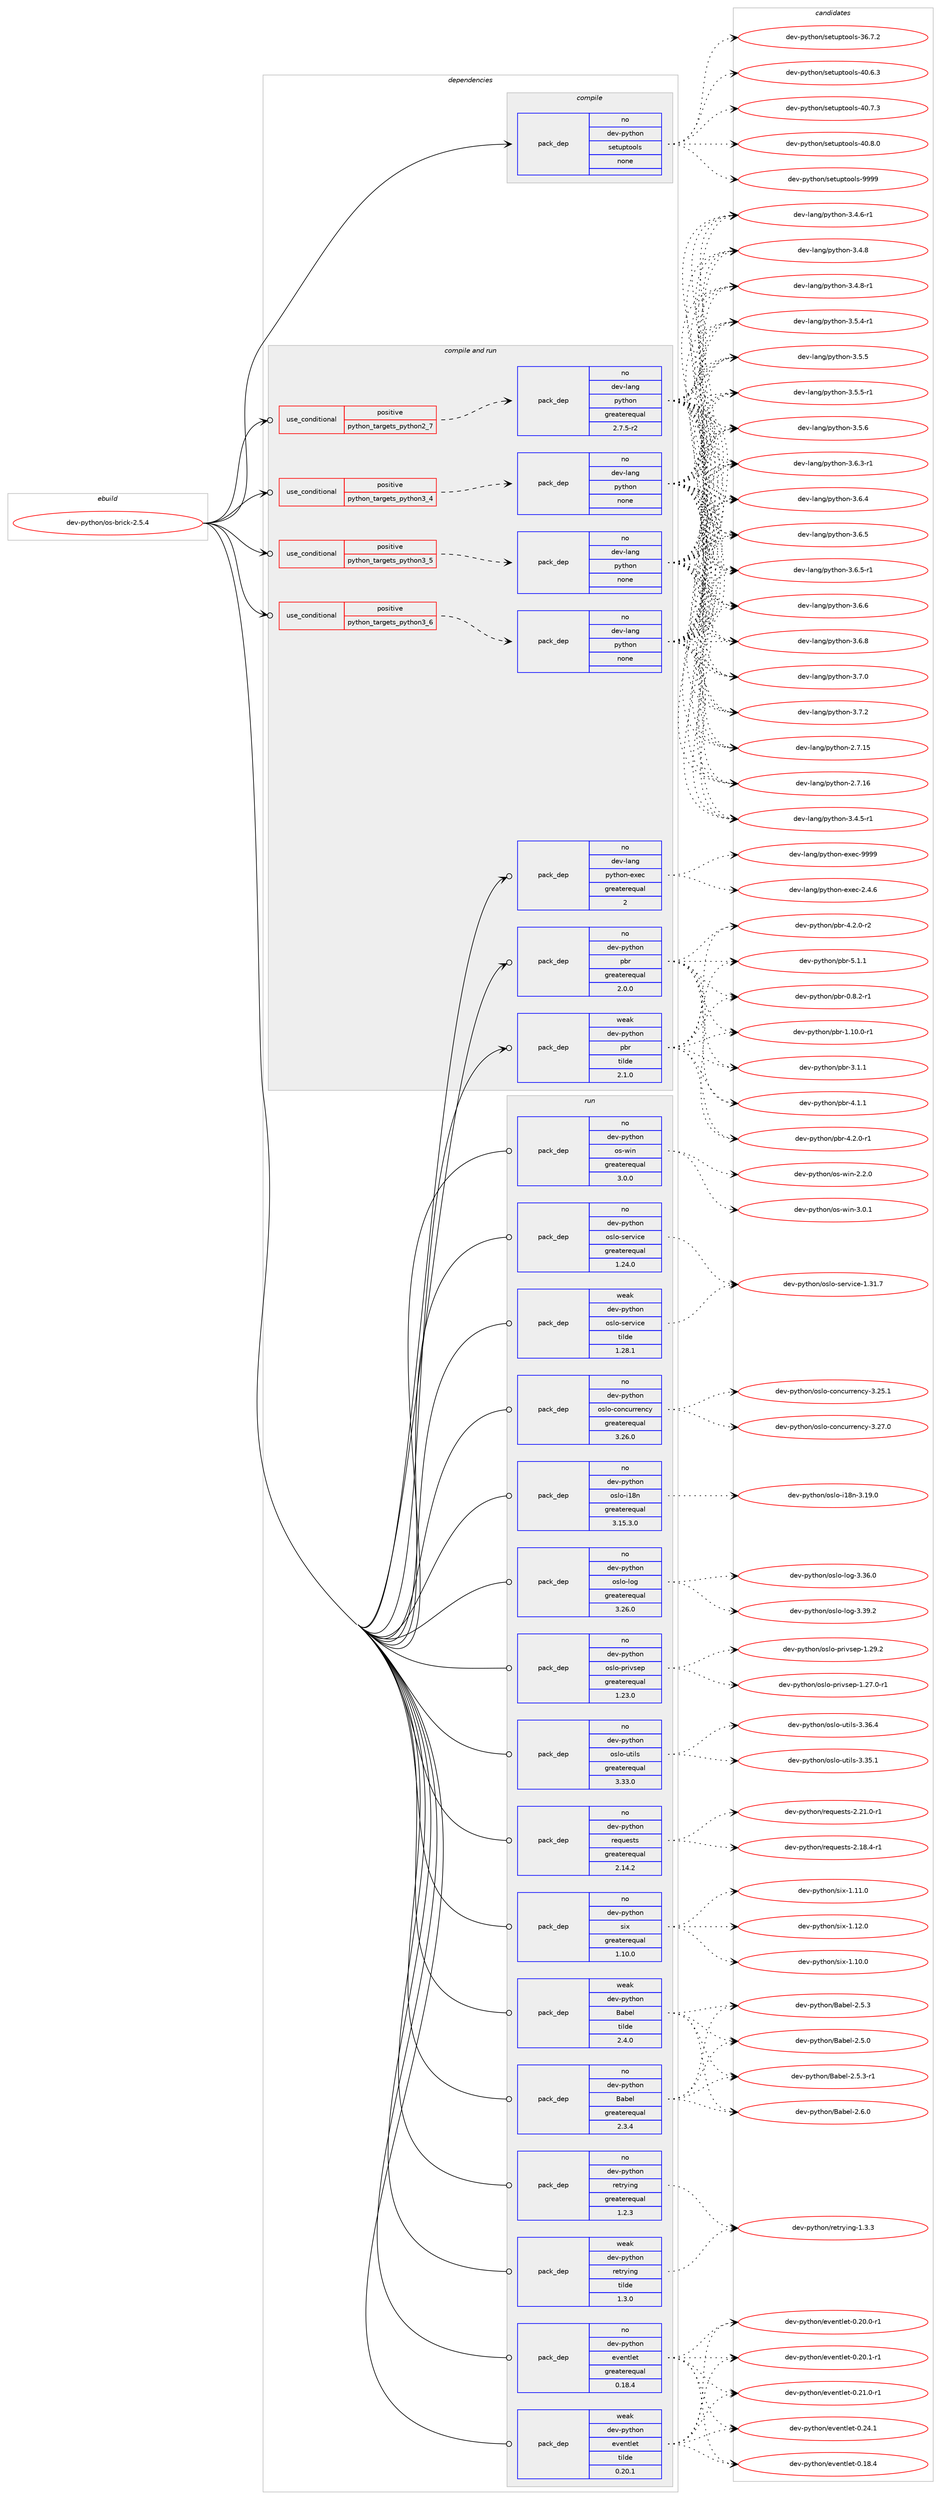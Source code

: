 digraph prolog {

# *************
# Graph options
# *************

newrank=true;
concentrate=true;
compound=true;
graph [rankdir=LR,fontname=Helvetica,fontsize=10,ranksep=1.5];#, ranksep=2.5, nodesep=0.2];
edge  [arrowhead=vee];
node  [fontname=Helvetica,fontsize=10];

# **********
# The ebuild
# **********

subgraph cluster_leftcol {
color=gray;
rank=same;
label=<<i>ebuild</i>>;
id [label="dev-python/os-brick-2.5.4", color=red, width=4, href="../dev-python/os-brick-2.5.4.svg"];
}

# ****************
# The dependencies
# ****************

subgraph cluster_midcol {
color=gray;
label=<<i>dependencies</i>>;
subgraph cluster_compile {
fillcolor="#eeeeee";
style=filled;
label=<<i>compile</i>>;
subgraph pack1020262 {
dependency1422118 [label=<<TABLE BORDER="0" CELLBORDER="1" CELLSPACING="0" CELLPADDING="4" WIDTH="220"><TR><TD ROWSPAN="6" CELLPADDING="30">pack_dep</TD></TR><TR><TD WIDTH="110">no</TD></TR><TR><TD>dev-python</TD></TR><TR><TD>setuptools</TD></TR><TR><TD>none</TD></TR><TR><TD></TD></TR></TABLE>>, shape=none, color=blue];
}
id:e -> dependency1422118:w [weight=20,style="solid",arrowhead="vee"];
}
subgraph cluster_compileandrun {
fillcolor="#eeeeee";
style=filled;
label=<<i>compile and run</i>>;
subgraph cond378579 {
dependency1422119 [label=<<TABLE BORDER="0" CELLBORDER="1" CELLSPACING="0" CELLPADDING="4"><TR><TD ROWSPAN="3" CELLPADDING="10">use_conditional</TD></TR><TR><TD>positive</TD></TR><TR><TD>python_targets_python2_7</TD></TR></TABLE>>, shape=none, color=red];
subgraph pack1020263 {
dependency1422120 [label=<<TABLE BORDER="0" CELLBORDER="1" CELLSPACING="0" CELLPADDING="4" WIDTH="220"><TR><TD ROWSPAN="6" CELLPADDING="30">pack_dep</TD></TR><TR><TD WIDTH="110">no</TD></TR><TR><TD>dev-lang</TD></TR><TR><TD>python</TD></TR><TR><TD>greaterequal</TD></TR><TR><TD>2.7.5-r2</TD></TR></TABLE>>, shape=none, color=blue];
}
dependency1422119:e -> dependency1422120:w [weight=20,style="dashed",arrowhead="vee"];
}
id:e -> dependency1422119:w [weight=20,style="solid",arrowhead="odotvee"];
subgraph cond378580 {
dependency1422121 [label=<<TABLE BORDER="0" CELLBORDER="1" CELLSPACING="0" CELLPADDING="4"><TR><TD ROWSPAN="3" CELLPADDING="10">use_conditional</TD></TR><TR><TD>positive</TD></TR><TR><TD>python_targets_python3_4</TD></TR></TABLE>>, shape=none, color=red];
subgraph pack1020264 {
dependency1422122 [label=<<TABLE BORDER="0" CELLBORDER="1" CELLSPACING="0" CELLPADDING="4" WIDTH="220"><TR><TD ROWSPAN="6" CELLPADDING="30">pack_dep</TD></TR><TR><TD WIDTH="110">no</TD></TR><TR><TD>dev-lang</TD></TR><TR><TD>python</TD></TR><TR><TD>none</TD></TR><TR><TD></TD></TR></TABLE>>, shape=none, color=blue];
}
dependency1422121:e -> dependency1422122:w [weight=20,style="dashed",arrowhead="vee"];
}
id:e -> dependency1422121:w [weight=20,style="solid",arrowhead="odotvee"];
subgraph cond378581 {
dependency1422123 [label=<<TABLE BORDER="0" CELLBORDER="1" CELLSPACING="0" CELLPADDING="4"><TR><TD ROWSPAN="3" CELLPADDING="10">use_conditional</TD></TR><TR><TD>positive</TD></TR><TR><TD>python_targets_python3_5</TD></TR></TABLE>>, shape=none, color=red];
subgraph pack1020265 {
dependency1422124 [label=<<TABLE BORDER="0" CELLBORDER="1" CELLSPACING="0" CELLPADDING="4" WIDTH="220"><TR><TD ROWSPAN="6" CELLPADDING="30">pack_dep</TD></TR><TR><TD WIDTH="110">no</TD></TR><TR><TD>dev-lang</TD></TR><TR><TD>python</TD></TR><TR><TD>none</TD></TR><TR><TD></TD></TR></TABLE>>, shape=none, color=blue];
}
dependency1422123:e -> dependency1422124:w [weight=20,style="dashed",arrowhead="vee"];
}
id:e -> dependency1422123:w [weight=20,style="solid",arrowhead="odotvee"];
subgraph cond378582 {
dependency1422125 [label=<<TABLE BORDER="0" CELLBORDER="1" CELLSPACING="0" CELLPADDING="4"><TR><TD ROWSPAN="3" CELLPADDING="10">use_conditional</TD></TR><TR><TD>positive</TD></TR><TR><TD>python_targets_python3_6</TD></TR></TABLE>>, shape=none, color=red];
subgraph pack1020266 {
dependency1422126 [label=<<TABLE BORDER="0" CELLBORDER="1" CELLSPACING="0" CELLPADDING="4" WIDTH="220"><TR><TD ROWSPAN="6" CELLPADDING="30">pack_dep</TD></TR><TR><TD WIDTH="110">no</TD></TR><TR><TD>dev-lang</TD></TR><TR><TD>python</TD></TR><TR><TD>none</TD></TR><TR><TD></TD></TR></TABLE>>, shape=none, color=blue];
}
dependency1422125:e -> dependency1422126:w [weight=20,style="dashed",arrowhead="vee"];
}
id:e -> dependency1422125:w [weight=20,style="solid",arrowhead="odotvee"];
subgraph pack1020267 {
dependency1422127 [label=<<TABLE BORDER="0" CELLBORDER="1" CELLSPACING="0" CELLPADDING="4" WIDTH="220"><TR><TD ROWSPAN="6" CELLPADDING="30">pack_dep</TD></TR><TR><TD WIDTH="110">no</TD></TR><TR><TD>dev-lang</TD></TR><TR><TD>python-exec</TD></TR><TR><TD>greaterequal</TD></TR><TR><TD>2</TD></TR></TABLE>>, shape=none, color=blue];
}
id:e -> dependency1422127:w [weight=20,style="solid",arrowhead="odotvee"];
subgraph pack1020268 {
dependency1422128 [label=<<TABLE BORDER="0" CELLBORDER="1" CELLSPACING="0" CELLPADDING="4" WIDTH="220"><TR><TD ROWSPAN="6" CELLPADDING="30">pack_dep</TD></TR><TR><TD WIDTH="110">no</TD></TR><TR><TD>dev-python</TD></TR><TR><TD>pbr</TD></TR><TR><TD>greaterequal</TD></TR><TR><TD>2.0.0</TD></TR></TABLE>>, shape=none, color=blue];
}
id:e -> dependency1422128:w [weight=20,style="solid",arrowhead="odotvee"];
subgraph pack1020269 {
dependency1422129 [label=<<TABLE BORDER="0" CELLBORDER="1" CELLSPACING="0" CELLPADDING="4" WIDTH="220"><TR><TD ROWSPAN="6" CELLPADDING="30">pack_dep</TD></TR><TR><TD WIDTH="110">weak</TD></TR><TR><TD>dev-python</TD></TR><TR><TD>pbr</TD></TR><TR><TD>tilde</TD></TR><TR><TD>2.1.0</TD></TR></TABLE>>, shape=none, color=blue];
}
id:e -> dependency1422129:w [weight=20,style="solid",arrowhead="odotvee"];
}
subgraph cluster_run {
fillcolor="#eeeeee";
style=filled;
label=<<i>run</i>>;
subgraph pack1020270 {
dependency1422130 [label=<<TABLE BORDER="0" CELLBORDER="1" CELLSPACING="0" CELLPADDING="4" WIDTH="220"><TR><TD ROWSPAN="6" CELLPADDING="30">pack_dep</TD></TR><TR><TD WIDTH="110">no</TD></TR><TR><TD>dev-python</TD></TR><TR><TD>Babel</TD></TR><TR><TD>greaterequal</TD></TR><TR><TD>2.3.4</TD></TR></TABLE>>, shape=none, color=blue];
}
id:e -> dependency1422130:w [weight=20,style="solid",arrowhead="odot"];
subgraph pack1020271 {
dependency1422131 [label=<<TABLE BORDER="0" CELLBORDER="1" CELLSPACING="0" CELLPADDING="4" WIDTH="220"><TR><TD ROWSPAN="6" CELLPADDING="30">pack_dep</TD></TR><TR><TD WIDTH="110">no</TD></TR><TR><TD>dev-python</TD></TR><TR><TD>eventlet</TD></TR><TR><TD>greaterequal</TD></TR><TR><TD>0.18.4</TD></TR></TABLE>>, shape=none, color=blue];
}
id:e -> dependency1422131:w [weight=20,style="solid",arrowhead="odot"];
subgraph pack1020272 {
dependency1422132 [label=<<TABLE BORDER="0" CELLBORDER="1" CELLSPACING="0" CELLPADDING="4" WIDTH="220"><TR><TD ROWSPAN="6" CELLPADDING="30">pack_dep</TD></TR><TR><TD WIDTH="110">no</TD></TR><TR><TD>dev-python</TD></TR><TR><TD>os-win</TD></TR><TR><TD>greaterequal</TD></TR><TR><TD>3.0.0</TD></TR></TABLE>>, shape=none, color=blue];
}
id:e -> dependency1422132:w [weight=20,style="solid",arrowhead="odot"];
subgraph pack1020273 {
dependency1422133 [label=<<TABLE BORDER="0" CELLBORDER="1" CELLSPACING="0" CELLPADDING="4" WIDTH="220"><TR><TD ROWSPAN="6" CELLPADDING="30">pack_dep</TD></TR><TR><TD WIDTH="110">no</TD></TR><TR><TD>dev-python</TD></TR><TR><TD>oslo-concurrency</TD></TR><TR><TD>greaterequal</TD></TR><TR><TD>3.26.0</TD></TR></TABLE>>, shape=none, color=blue];
}
id:e -> dependency1422133:w [weight=20,style="solid",arrowhead="odot"];
subgraph pack1020274 {
dependency1422134 [label=<<TABLE BORDER="0" CELLBORDER="1" CELLSPACING="0" CELLPADDING="4" WIDTH="220"><TR><TD ROWSPAN="6" CELLPADDING="30">pack_dep</TD></TR><TR><TD WIDTH="110">no</TD></TR><TR><TD>dev-python</TD></TR><TR><TD>oslo-i18n</TD></TR><TR><TD>greaterequal</TD></TR><TR><TD>3.15.3.0</TD></TR></TABLE>>, shape=none, color=blue];
}
id:e -> dependency1422134:w [weight=20,style="solid",arrowhead="odot"];
subgraph pack1020275 {
dependency1422135 [label=<<TABLE BORDER="0" CELLBORDER="1" CELLSPACING="0" CELLPADDING="4" WIDTH="220"><TR><TD ROWSPAN="6" CELLPADDING="30">pack_dep</TD></TR><TR><TD WIDTH="110">no</TD></TR><TR><TD>dev-python</TD></TR><TR><TD>oslo-log</TD></TR><TR><TD>greaterequal</TD></TR><TR><TD>3.26.0</TD></TR></TABLE>>, shape=none, color=blue];
}
id:e -> dependency1422135:w [weight=20,style="solid",arrowhead="odot"];
subgraph pack1020276 {
dependency1422136 [label=<<TABLE BORDER="0" CELLBORDER="1" CELLSPACING="0" CELLPADDING="4" WIDTH="220"><TR><TD ROWSPAN="6" CELLPADDING="30">pack_dep</TD></TR><TR><TD WIDTH="110">no</TD></TR><TR><TD>dev-python</TD></TR><TR><TD>oslo-privsep</TD></TR><TR><TD>greaterequal</TD></TR><TR><TD>1.23.0</TD></TR></TABLE>>, shape=none, color=blue];
}
id:e -> dependency1422136:w [weight=20,style="solid",arrowhead="odot"];
subgraph pack1020277 {
dependency1422137 [label=<<TABLE BORDER="0" CELLBORDER="1" CELLSPACING="0" CELLPADDING="4" WIDTH="220"><TR><TD ROWSPAN="6" CELLPADDING="30">pack_dep</TD></TR><TR><TD WIDTH="110">no</TD></TR><TR><TD>dev-python</TD></TR><TR><TD>oslo-service</TD></TR><TR><TD>greaterequal</TD></TR><TR><TD>1.24.0</TD></TR></TABLE>>, shape=none, color=blue];
}
id:e -> dependency1422137:w [weight=20,style="solid",arrowhead="odot"];
subgraph pack1020278 {
dependency1422138 [label=<<TABLE BORDER="0" CELLBORDER="1" CELLSPACING="0" CELLPADDING="4" WIDTH="220"><TR><TD ROWSPAN="6" CELLPADDING="30">pack_dep</TD></TR><TR><TD WIDTH="110">no</TD></TR><TR><TD>dev-python</TD></TR><TR><TD>oslo-utils</TD></TR><TR><TD>greaterequal</TD></TR><TR><TD>3.33.0</TD></TR></TABLE>>, shape=none, color=blue];
}
id:e -> dependency1422138:w [weight=20,style="solid",arrowhead="odot"];
subgraph pack1020279 {
dependency1422139 [label=<<TABLE BORDER="0" CELLBORDER="1" CELLSPACING="0" CELLPADDING="4" WIDTH="220"><TR><TD ROWSPAN="6" CELLPADDING="30">pack_dep</TD></TR><TR><TD WIDTH="110">no</TD></TR><TR><TD>dev-python</TD></TR><TR><TD>requests</TD></TR><TR><TD>greaterequal</TD></TR><TR><TD>2.14.2</TD></TR></TABLE>>, shape=none, color=blue];
}
id:e -> dependency1422139:w [weight=20,style="solid",arrowhead="odot"];
subgraph pack1020280 {
dependency1422140 [label=<<TABLE BORDER="0" CELLBORDER="1" CELLSPACING="0" CELLPADDING="4" WIDTH="220"><TR><TD ROWSPAN="6" CELLPADDING="30">pack_dep</TD></TR><TR><TD WIDTH="110">no</TD></TR><TR><TD>dev-python</TD></TR><TR><TD>retrying</TD></TR><TR><TD>greaterequal</TD></TR><TR><TD>1.2.3</TD></TR></TABLE>>, shape=none, color=blue];
}
id:e -> dependency1422140:w [weight=20,style="solid",arrowhead="odot"];
subgraph pack1020281 {
dependency1422141 [label=<<TABLE BORDER="0" CELLBORDER="1" CELLSPACING="0" CELLPADDING="4" WIDTH="220"><TR><TD ROWSPAN="6" CELLPADDING="30">pack_dep</TD></TR><TR><TD WIDTH="110">no</TD></TR><TR><TD>dev-python</TD></TR><TR><TD>six</TD></TR><TR><TD>greaterequal</TD></TR><TR><TD>1.10.0</TD></TR></TABLE>>, shape=none, color=blue];
}
id:e -> dependency1422141:w [weight=20,style="solid",arrowhead="odot"];
subgraph pack1020282 {
dependency1422142 [label=<<TABLE BORDER="0" CELLBORDER="1" CELLSPACING="0" CELLPADDING="4" WIDTH="220"><TR><TD ROWSPAN="6" CELLPADDING="30">pack_dep</TD></TR><TR><TD WIDTH="110">weak</TD></TR><TR><TD>dev-python</TD></TR><TR><TD>Babel</TD></TR><TR><TD>tilde</TD></TR><TR><TD>2.4.0</TD></TR></TABLE>>, shape=none, color=blue];
}
id:e -> dependency1422142:w [weight=20,style="solid",arrowhead="odot"];
subgraph pack1020283 {
dependency1422143 [label=<<TABLE BORDER="0" CELLBORDER="1" CELLSPACING="0" CELLPADDING="4" WIDTH="220"><TR><TD ROWSPAN="6" CELLPADDING="30">pack_dep</TD></TR><TR><TD WIDTH="110">weak</TD></TR><TR><TD>dev-python</TD></TR><TR><TD>eventlet</TD></TR><TR><TD>tilde</TD></TR><TR><TD>0.20.1</TD></TR></TABLE>>, shape=none, color=blue];
}
id:e -> dependency1422143:w [weight=20,style="solid",arrowhead="odot"];
subgraph pack1020284 {
dependency1422144 [label=<<TABLE BORDER="0" CELLBORDER="1" CELLSPACING="0" CELLPADDING="4" WIDTH="220"><TR><TD ROWSPAN="6" CELLPADDING="30">pack_dep</TD></TR><TR><TD WIDTH="110">weak</TD></TR><TR><TD>dev-python</TD></TR><TR><TD>oslo-service</TD></TR><TR><TD>tilde</TD></TR><TR><TD>1.28.1</TD></TR></TABLE>>, shape=none, color=blue];
}
id:e -> dependency1422144:w [weight=20,style="solid",arrowhead="odot"];
subgraph pack1020285 {
dependency1422145 [label=<<TABLE BORDER="0" CELLBORDER="1" CELLSPACING="0" CELLPADDING="4" WIDTH="220"><TR><TD ROWSPAN="6" CELLPADDING="30">pack_dep</TD></TR><TR><TD WIDTH="110">weak</TD></TR><TR><TD>dev-python</TD></TR><TR><TD>retrying</TD></TR><TR><TD>tilde</TD></TR><TR><TD>1.3.0</TD></TR></TABLE>>, shape=none, color=blue];
}
id:e -> dependency1422145:w [weight=20,style="solid",arrowhead="odot"];
}
}

# **************
# The candidates
# **************

subgraph cluster_choices {
rank=same;
color=gray;
label=<<i>candidates</i>>;

subgraph choice1020262 {
color=black;
nodesep=1;
choice100101118451121211161041111104711510111611711211611111110811545515446554650 [label="dev-python/setuptools-36.7.2", color=red, width=4,href="../dev-python/setuptools-36.7.2.svg"];
choice100101118451121211161041111104711510111611711211611111110811545524846544651 [label="dev-python/setuptools-40.6.3", color=red, width=4,href="../dev-python/setuptools-40.6.3.svg"];
choice100101118451121211161041111104711510111611711211611111110811545524846554651 [label="dev-python/setuptools-40.7.3", color=red, width=4,href="../dev-python/setuptools-40.7.3.svg"];
choice100101118451121211161041111104711510111611711211611111110811545524846564648 [label="dev-python/setuptools-40.8.0", color=red, width=4,href="../dev-python/setuptools-40.8.0.svg"];
choice10010111845112121116104111110471151011161171121161111111081154557575757 [label="dev-python/setuptools-9999", color=red, width=4,href="../dev-python/setuptools-9999.svg"];
dependency1422118:e -> choice100101118451121211161041111104711510111611711211611111110811545515446554650:w [style=dotted,weight="100"];
dependency1422118:e -> choice100101118451121211161041111104711510111611711211611111110811545524846544651:w [style=dotted,weight="100"];
dependency1422118:e -> choice100101118451121211161041111104711510111611711211611111110811545524846554651:w [style=dotted,weight="100"];
dependency1422118:e -> choice100101118451121211161041111104711510111611711211611111110811545524846564648:w [style=dotted,weight="100"];
dependency1422118:e -> choice10010111845112121116104111110471151011161171121161111111081154557575757:w [style=dotted,weight="100"];
}
subgraph choice1020263 {
color=black;
nodesep=1;
choice10010111845108971101034711212111610411111045504655464953 [label="dev-lang/python-2.7.15", color=red, width=4,href="../dev-lang/python-2.7.15.svg"];
choice10010111845108971101034711212111610411111045504655464954 [label="dev-lang/python-2.7.16", color=red, width=4,href="../dev-lang/python-2.7.16.svg"];
choice1001011184510897110103471121211161041111104551465246534511449 [label="dev-lang/python-3.4.5-r1", color=red, width=4,href="../dev-lang/python-3.4.5-r1.svg"];
choice1001011184510897110103471121211161041111104551465246544511449 [label="dev-lang/python-3.4.6-r1", color=red, width=4,href="../dev-lang/python-3.4.6-r1.svg"];
choice100101118451089711010347112121116104111110455146524656 [label="dev-lang/python-3.4.8", color=red, width=4,href="../dev-lang/python-3.4.8.svg"];
choice1001011184510897110103471121211161041111104551465246564511449 [label="dev-lang/python-3.4.8-r1", color=red, width=4,href="../dev-lang/python-3.4.8-r1.svg"];
choice1001011184510897110103471121211161041111104551465346524511449 [label="dev-lang/python-3.5.4-r1", color=red, width=4,href="../dev-lang/python-3.5.4-r1.svg"];
choice100101118451089711010347112121116104111110455146534653 [label="dev-lang/python-3.5.5", color=red, width=4,href="../dev-lang/python-3.5.5.svg"];
choice1001011184510897110103471121211161041111104551465346534511449 [label="dev-lang/python-3.5.5-r1", color=red, width=4,href="../dev-lang/python-3.5.5-r1.svg"];
choice100101118451089711010347112121116104111110455146534654 [label="dev-lang/python-3.5.6", color=red, width=4,href="../dev-lang/python-3.5.6.svg"];
choice1001011184510897110103471121211161041111104551465446514511449 [label="dev-lang/python-3.6.3-r1", color=red, width=4,href="../dev-lang/python-3.6.3-r1.svg"];
choice100101118451089711010347112121116104111110455146544652 [label="dev-lang/python-3.6.4", color=red, width=4,href="../dev-lang/python-3.6.4.svg"];
choice100101118451089711010347112121116104111110455146544653 [label="dev-lang/python-3.6.5", color=red, width=4,href="../dev-lang/python-3.6.5.svg"];
choice1001011184510897110103471121211161041111104551465446534511449 [label="dev-lang/python-3.6.5-r1", color=red, width=4,href="../dev-lang/python-3.6.5-r1.svg"];
choice100101118451089711010347112121116104111110455146544654 [label="dev-lang/python-3.6.6", color=red, width=4,href="../dev-lang/python-3.6.6.svg"];
choice100101118451089711010347112121116104111110455146544656 [label="dev-lang/python-3.6.8", color=red, width=4,href="../dev-lang/python-3.6.8.svg"];
choice100101118451089711010347112121116104111110455146554648 [label="dev-lang/python-3.7.0", color=red, width=4,href="../dev-lang/python-3.7.0.svg"];
choice100101118451089711010347112121116104111110455146554650 [label="dev-lang/python-3.7.2", color=red, width=4,href="../dev-lang/python-3.7.2.svg"];
dependency1422120:e -> choice10010111845108971101034711212111610411111045504655464953:w [style=dotted,weight="100"];
dependency1422120:e -> choice10010111845108971101034711212111610411111045504655464954:w [style=dotted,weight="100"];
dependency1422120:e -> choice1001011184510897110103471121211161041111104551465246534511449:w [style=dotted,weight="100"];
dependency1422120:e -> choice1001011184510897110103471121211161041111104551465246544511449:w [style=dotted,weight="100"];
dependency1422120:e -> choice100101118451089711010347112121116104111110455146524656:w [style=dotted,weight="100"];
dependency1422120:e -> choice1001011184510897110103471121211161041111104551465246564511449:w [style=dotted,weight="100"];
dependency1422120:e -> choice1001011184510897110103471121211161041111104551465346524511449:w [style=dotted,weight="100"];
dependency1422120:e -> choice100101118451089711010347112121116104111110455146534653:w [style=dotted,weight="100"];
dependency1422120:e -> choice1001011184510897110103471121211161041111104551465346534511449:w [style=dotted,weight="100"];
dependency1422120:e -> choice100101118451089711010347112121116104111110455146534654:w [style=dotted,weight="100"];
dependency1422120:e -> choice1001011184510897110103471121211161041111104551465446514511449:w [style=dotted,weight="100"];
dependency1422120:e -> choice100101118451089711010347112121116104111110455146544652:w [style=dotted,weight="100"];
dependency1422120:e -> choice100101118451089711010347112121116104111110455146544653:w [style=dotted,weight="100"];
dependency1422120:e -> choice1001011184510897110103471121211161041111104551465446534511449:w [style=dotted,weight="100"];
dependency1422120:e -> choice100101118451089711010347112121116104111110455146544654:w [style=dotted,weight="100"];
dependency1422120:e -> choice100101118451089711010347112121116104111110455146544656:w [style=dotted,weight="100"];
dependency1422120:e -> choice100101118451089711010347112121116104111110455146554648:w [style=dotted,weight="100"];
dependency1422120:e -> choice100101118451089711010347112121116104111110455146554650:w [style=dotted,weight="100"];
}
subgraph choice1020264 {
color=black;
nodesep=1;
choice10010111845108971101034711212111610411111045504655464953 [label="dev-lang/python-2.7.15", color=red, width=4,href="../dev-lang/python-2.7.15.svg"];
choice10010111845108971101034711212111610411111045504655464954 [label="dev-lang/python-2.7.16", color=red, width=4,href="../dev-lang/python-2.7.16.svg"];
choice1001011184510897110103471121211161041111104551465246534511449 [label="dev-lang/python-3.4.5-r1", color=red, width=4,href="../dev-lang/python-3.4.5-r1.svg"];
choice1001011184510897110103471121211161041111104551465246544511449 [label="dev-lang/python-3.4.6-r1", color=red, width=4,href="../dev-lang/python-3.4.6-r1.svg"];
choice100101118451089711010347112121116104111110455146524656 [label="dev-lang/python-3.4.8", color=red, width=4,href="../dev-lang/python-3.4.8.svg"];
choice1001011184510897110103471121211161041111104551465246564511449 [label="dev-lang/python-3.4.8-r1", color=red, width=4,href="../dev-lang/python-3.4.8-r1.svg"];
choice1001011184510897110103471121211161041111104551465346524511449 [label="dev-lang/python-3.5.4-r1", color=red, width=4,href="../dev-lang/python-3.5.4-r1.svg"];
choice100101118451089711010347112121116104111110455146534653 [label="dev-lang/python-3.5.5", color=red, width=4,href="../dev-lang/python-3.5.5.svg"];
choice1001011184510897110103471121211161041111104551465346534511449 [label="dev-lang/python-3.5.5-r1", color=red, width=4,href="../dev-lang/python-3.5.5-r1.svg"];
choice100101118451089711010347112121116104111110455146534654 [label="dev-lang/python-3.5.6", color=red, width=4,href="../dev-lang/python-3.5.6.svg"];
choice1001011184510897110103471121211161041111104551465446514511449 [label="dev-lang/python-3.6.3-r1", color=red, width=4,href="../dev-lang/python-3.6.3-r1.svg"];
choice100101118451089711010347112121116104111110455146544652 [label="dev-lang/python-3.6.4", color=red, width=4,href="../dev-lang/python-3.6.4.svg"];
choice100101118451089711010347112121116104111110455146544653 [label="dev-lang/python-3.6.5", color=red, width=4,href="../dev-lang/python-3.6.5.svg"];
choice1001011184510897110103471121211161041111104551465446534511449 [label="dev-lang/python-3.6.5-r1", color=red, width=4,href="../dev-lang/python-3.6.5-r1.svg"];
choice100101118451089711010347112121116104111110455146544654 [label="dev-lang/python-3.6.6", color=red, width=4,href="../dev-lang/python-3.6.6.svg"];
choice100101118451089711010347112121116104111110455146544656 [label="dev-lang/python-3.6.8", color=red, width=4,href="../dev-lang/python-3.6.8.svg"];
choice100101118451089711010347112121116104111110455146554648 [label="dev-lang/python-3.7.0", color=red, width=4,href="../dev-lang/python-3.7.0.svg"];
choice100101118451089711010347112121116104111110455146554650 [label="dev-lang/python-3.7.2", color=red, width=4,href="../dev-lang/python-3.7.2.svg"];
dependency1422122:e -> choice10010111845108971101034711212111610411111045504655464953:w [style=dotted,weight="100"];
dependency1422122:e -> choice10010111845108971101034711212111610411111045504655464954:w [style=dotted,weight="100"];
dependency1422122:e -> choice1001011184510897110103471121211161041111104551465246534511449:w [style=dotted,weight="100"];
dependency1422122:e -> choice1001011184510897110103471121211161041111104551465246544511449:w [style=dotted,weight="100"];
dependency1422122:e -> choice100101118451089711010347112121116104111110455146524656:w [style=dotted,weight="100"];
dependency1422122:e -> choice1001011184510897110103471121211161041111104551465246564511449:w [style=dotted,weight="100"];
dependency1422122:e -> choice1001011184510897110103471121211161041111104551465346524511449:w [style=dotted,weight="100"];
dependency1422122:e -> choice100101118451089711010347112121116104111110455146534653:w [style=dotted,weight="100"];
dependency1422122:e -> choice1001011184510897110103471121211161041111104551465346534511449:w [style=dotted,weight="100"];
dependency1422122:e -> choice100101118451089711010347112121116104111110455146534654:w [style=dotted,weight="100"];
dependency1422122:e -> choice1001011184510897110103471121211161041111104551465446514511449:w [style=dotted,weight="100"];
dependency1422122:e -> choice100101118451089711010347112121116104111110455146544652:w [style=dotted,weight="100"];
dependency1422122:e -> choice100101118451089711010347112121116104111110455146544653:w [style=dotted,weight="100"];
dependency1422122:e -> choice1001011184510897110103471121211161041111104551465446534511449:w [style=dotted,weight="100"];
dependency1422122:e -> choice100101118451089711010347112121116104111110455146544654:w [style=dotted,weight="100"];
dependency1422122:e -> choice100101118451089711010347112121116104111110455146544656:w [style=dotted,weight="100"];
dependency1422122:e -> choice100101118451089711010347112121116104111110455146554648:w [style=dotted,weight="100"];
dependency1422122:e -> choice100101118451089711010347112121116104111110455146554650:w [style=dotted,weight="100"];
}
subgraph choice1020265 {
color=black;
nodesep=1;
choice10010111845108971101034711212111610411111045504655464953 [label="dev-lang/python-2.7.15", color=red, width=4,href="../dev-lang/python-2.7.15.svg"];
choice10010111845108971101034711212111610411111045504655464954 [label="dev-lang/python-2.7.16", color=red, width=4,href="../dev-lang/python-2.7.16.svg"];
choice1001011184510897110103471121211161041111104551465246534511449 [label="dev-lang/python-3.4.5-r1", color=red, width=4,href="../dev-lang/python-3.4.5-r1.svg"];
choice1001011184510897110103471121211161041111104551465246544511449 [label="dev-lang/python-3.4.6-r1", color=red, width=4,href="../dev-lang/python-3.4.6-r1.svg"];
choice100101118451089711010347112121116104111110455146524656 [label="dev-lang/python-3.4.8", color=red, width=4,href="../dev-lang/python-3.4.8.svg"];
choice1001011184510897110103471121211161041111104551465246564511449 [label="dev-lang/python-3.4.8-r1", color=red, width=4,href="../dev-lang/python-3.4.8-r1.svg"];
choice1001011184510897110103471121211161041111104551465346524511449 [label="dev-lang/python-3.5.4-r1", color=red, width=4,href="../dev-lang/python-3.5.4-r1.svg"];
choice100101118451089711010347112121116104111110455146534653 [label="dev-lang/python-3.5.5", color=red, width=4,href="../dev-lang/python-3.5.5.svg"];
choice1001011184510897110103471121211161041111104551465346534511449 [label="dev-lang/python-3.5.5-r1", color=red, width=4,href="../dev-lang/python-3.5.5-r1.svg"];
choice100101118451089711010347112121116104111110455146534654 [label="dev-lang/python-3.5.6", color=red, width=4,href="../dev-lang/python-3.5.6.svg"];
choice1001011184510897110103471121211161041111104551465446514511449 [label="dev-lang/python-3.6.3-r1", color=red, width=4,href="../dev-lang/python-3.6.3-r1.svg"];
choice100101118451089711010347112121116104111110455146544652 [label="dev-lang/python-3.6.4", color=red, width=4,href="../dev-lang/python-3.6.4.svg"];
choice100101118451089711010347112121116104111110455146544653 [label="dev-lang/python-3.6.5", color=red, width=4,href="../dev-lang/python-3.6.5.svg"];
choice1001011184510897110103471121211161041111104551465446534511449 [label="dev-lang/python-3.6.5-r1", color=red, width=4,href="../dev-lang/python-3.6.5-r1.svg"];
choice100101118451089711010347112121116104111110455146544654 [label="dev-lang/python-3.6.6", color=red, width=4,href="../dev-lang/python-3.6.6.svg"];
choice100101118451089711010347112121116104111110455146544656 [label="dev-lang/python-3.6.8", color=red, width=4,href="../dev-lang/python-3.6.8.svg"];
choice100101118451089711010347112121116104111110455146554648 [label="dev-lang/python-3.7.0", color=red, width=4,href="../dev-lang/python-3.7.0.svg"];
choice100101118451089711010347112121116104111110455146554650 [label="dev-lang/python-3.7.2", color=red, width=4,href="../dev-lang/python-3.7.2.svg"];
dependency1422124:e -> choice10010111845108971101034711212111610411111045504655464953:w [style=dotted,weight="100"];
dependency1422124:e -> choice10010111845108971101034711212111610411111045504655464954:w [style=dotted,weight="100"];
dependency1422124:e -> choice1001011184510897110103471121211161041111104551465246534511449:w [style=dotted,weight="100"];
dependency1422124:e -> choice1001011184510897110103471121211161041111104551465246544511449:w [style=dotted,weight="100"];
dependency1422124:e -> choice100101118451089711010347112121116104111110455146524656:w [style=dotted,weight="100"];
dependency1422124:e -> choice1001011184510897110103471121211161041111104551465246564511449:w [style=dotted,weight="100"];
dependency1422124:e -> choice1001011184510897110103471121211161041111104551465346524511449:w [style=dotted,weight="100"];
dependency1422124:e -> choice100101118451089711010347112121116104111110455146534653:w [style=dotted,weight="100"];
dependency1422124:e -> choice1001011184510897110103471121211161041111104551465346534511449:w [style=dotted,weight="100"];
dependency1422124:e -> choice100101118451089711010347112121116104111110455146534654:w [style=dotted,weight="100"];
dependency1422124:e -> choice1001011184510897110103471121211161041111104551465446514511449:w [style=dotted,weight="100"];
dependency1422124:e -> choice100101118451089711010347112121116104111110455146544652:w [style=dotted,weight="100"];
dependency1422124:e -> choice100101118451089711010347112121116104111110455146544653:w [style=dotted,weight="100"];
dependency1422124:e -> choice1001011184510897110103471121211161041111104551465446534511449:w [style=dotted,weight="100"];
dependency1422124:e -> choice100101118451089711010347112121116104111110455146544654:w [style=dotted,weight="100"];
dependency1422124:e -> choice100101118451089711010347112121116104111110455146544656:w [style=dotted,weight="100"];
dependency1422124:e -> choice100101118451089711010347112121116104111110455146554648:w [style=dotted,weight="100"];
dependency1422124:e -> choice100101118451089711010347112121116104111110455146554650:w [style=dotted,weight="100"];
}
subgraph choice1020266 {
color=black;
nodesep=1;
choice10010111845108971101034711212111610411111045504655464953 [label="dev-lang/python-2.7.15", color=red, width=4,href="../dev-lang/python-2.7.15.svg"];
choice10010111845108971101034711212111610411111045504655464954 [label="dev-lang/python-2.7.16", color=red, width=4,href="../dev-lang/python-2.7.16.svg"];
choice1001011184510897110103471121211161041111104551465246534511449 [label="dev-lang/python-3.4.5-r1", color=red, width=4,href="../dev-lang/python-3.4.5-r1.svg"];
choice1001011184510897110103471121211161041111104551465246544511449 [label="dev-lang/python-3.4.6-r1", color=red, width=4,href="../dev-lang/python-3.4.6-r1.svg"];
choice100101118451089711010347112121116104111110455146524656 [label="dev-lang/python-3.4.8", color=red, width=4,href="../dev-lang/python-3.4.8.svg"];
choice1001011184510897110103471121211161041111104551465246564511449 [label="dev-lang/python-3.4.8-r1", color=red, width=4,href="../dev-lang/python-3.4.8-r1.svg"];
choice1001011184510897110103471121211161041111104551465346524511449 [label="dev-lang/python-3.5.4-r1", color=red, width=4,href="../dev-lang/python-3.5.4-r1.svg"];
choice100101118451089711010347112121116104111110455146534653 [label="dev-lang/python-3.5.5", color=red, width=4,href="../dev-lang/python-3.5.5.svg"];
choice1001011184510897110103471121211161041111104551465346534511449 [label="dev-lang/python-3.5.5-r1", color=red, width=4,href="../dev-lang/python-3.5.5-r1.svg"];
choice100101118451089711010347112121116104111110455146534654 [label="dev-lang/python-3.5.6", color=red, width=4,href="../dev-lang/python-3.5.6.svg"];
choice1001011184510897110103471121211161041111104551465446514511449 [label="dev-lang/python-3.6.3-r1", color=red, width=4,href="../dev-lang/python-3.6.3-r1.svg"];
choice100101118451089711010347112121116104111110455146544652 [label="dev-lang/python-3.6.4", color=red, width=4,href="../dev-lang/python-3.6.4.svg"];
choice100101118451089711010347112121116104111110455146544653 [label="dev-lang/python-3.6.5", color=red, width=4,href="../dev-lang/python-3.6.5.svg"];
choice1001011184510897110103471121211161041111104551465446534511449 [label="dev-lang/python-3.6.5-r1", color=red, width=4,href="../dev-lang/python-3.6.5-r1.svg"];
choice100101118451089711010347112121116104111110455146544654 [label="dev-lang/python-3.6.6", color=red, width=4,href="../dev-lang/python-3.6.6.svg"];
choice100101118451089711010347112121116104111110455146544656 [label="dev-lang/python-3.6.8", color=red, width=4,href="../dev-lang/python-3.6.8.svg"];
choice100101118451089711010347112121116104111110455146554648 [label="dev-lang/python-3.7.0", color=red, width=4,href="../dev-lang/python-3.7.0.svg"];
choice100101118451089711010347112121116104111110455146554650 [label="dev-lang/python-3.7.2", color=red, width=4,href="../dev-lang/python-3.7.2.svg"];
dependency1422126:e -> choice10010111845108971101034711212111610411111045504655464953:w [style=dotted,weight="100"];
dependency1422126:e -> choice10010111845108971101034711212111610411111045504655464954:w [style=dotted,weight="100"];
dependency1422126:e -> choice1001011184510897110103471121211161041111104551465246534511449:w [style=dotted,weight="100"];
dependency1422126:e -> choice1001011184510897110103471121211161041111104551465246544511449:w [style=dotted,weight="100"];
dependency1422126:e -> choice100101118451089711010347112121116104111110455146524656:w [style=dotted,weight="100"];
dependency1422126:e -> choice1001011184510897110103471121211161041111104551465246564511449:w [style=dotted,weight="100"];
dependency1422126:e -> choice1001011184510897110103471121211161041111104551465346524511449:w [style=dotted,weight="100"];
dependency1422126:e -> choice100101118451089711010347112121116104111110455146534653:w [style=dotted,weight="100"];
dependency1422126:e -> choice1001011184510897110103471121211161041111104551465346534511449:w [style=dotted,weight="100"];
dependency1422126:e -> choice100101118451089711010347112121116104111110455146534654:w [style=dotted,weight="100"];
dependency1422126:e -> choice1001011184510897110103471121211161041111104551465446514511449:w [style=dotted,weight="100"];
dependency1422126:e -> choice100101118451089711010347112121116104111110455146544652:w [style=dotted,weight="100"];
dependency1422126:e -> choice100101118451089711010347112121116104111110455146544653:w [style=dotted,weight="100"];
dependency1422126:e -> choice1001011184510897110103471121211161041111104551465446534511449:w [style=dotted,weight="100"];
dependency1422126:e -> choice100101118451089711010347112121116104111110455146544654:w [style=dotted,weight="100"];
dependency1422126:e -> choice100101118451089711010347112121116104111110455146544656:w [style=dotted,weight="100"];
dependency1422126:e -> choice100101118451089711010347112121116104111110455146554648:w [style=dotted,weight="100"];
dependency1422126:e -> choice100101118451089711010347112121116104111110455146554650:w [style=dotted,weight="100"];
}
subgraph choice1020267 {
color=black;
nodesep=1;
choice1001011184510897110103471121211161041111104510112010199455046524654 [label="dev-lang/python-exec-2.4.6", color=red, width=4,href="../dev-lang/python-exec-2.4.6.svg"];
choice10010111845108971101034711212111610411111045101120101994557575757 [label="dev-lang/python-exec-9999", color=red, width=4,href="../dev-lang/python-exec-9999.svg"];
dependency1422127:e -> choice1001011184510897110103471121211161041111104510112010199455046524654:w [style=dotted,weight="100"];
dependency1422127:e -> choice10010111845108971101034711212111610411111045101120101994557575757:w [style=dotted,weight="100"];
}
subgraph choice1020268 {
color=black;
nodesep=1;
choice1001011184511212111610411111047112981144548465646504511449 [label="dev-python/pbr-0.8.2-r1", color=red, width=4,href="../dev-python/pbr-0.8.2-r1.svg"];
choice100101118451121211161041111104711298114454946494846484511449 [label="dev-python/pbr-1.10.0-r1", color=red, width=4,href="../dev-python/pbr-1.10.0-r1.svg"];
choice100101118451121211161041111104711298114455146494649 [label="dev-python/pbr-3.1.1", color=red, width=4,href="../dev-python/pbr-3.1.1.svg"];
choice100101118451121211161041111104711298114455246494649 [label="dev-python/pbr-4.1.1", color=red, width=4,href="../dev-python/pbr-4.1.1.svg"];
choice1001011184511212111610411111047112981144552465046484511449 [label="dev-python/pbr-4.2.0-r1", color=red, width=4,href="../dev-python/pbr-4.2.0-r1.svg"];
choice1001011184511212111610411111047112981144552465046484511450 [label="dev-python/pbr-4.2.0-r2", color=red, width=4,href="../dev-python/pbr-4.2.0-r2.svg"];
choice100101118451121211161041111104711298114455346494649 [label="dev-python/pbr-5.1.1", color=red, width=4,href="../dev-python/pbr-5.1.1.svg"];
dependency1422128:e -> choice1001011184511212111610411111047112981144548465646504511449:w [style=dotted,weight="100"];
dependency1422128:e -> choice100101118451121211161041111104711298114454946494846484511449:w [style=dotted,weight="100"];
dependency1422128:e -> choice100101118451121211161041111104711298114455146494649:w [style=dotted,weight="100"];
dependency1422128:e -> choice100101118451121211161041111104711298114455246494649:w [style=dotted,weight="100"];
dependency1422128:e -> choice1001011184511212111610411111047112981144552465046484511449:w [style=dotted,weight="100"];
dependency1422128:e -> choice1001011184511212111610411111047112981144552465046484511450:w [style=dotted,weight="100"];
dependency1422128:e -> choice100101118451121211161041111104711298114455346494649:w [style=dotted,weight="100"];
}
subgraph choice1020269 {
color=black;
nodesep=1;
choice1001011184511212111610411111047112981144548465646504511449 [label="dev-python/pbr-0.8.2-r1", color=red, width=4,href="../dev-python/pbr-0.8.2-r1.svg"];
choice100101118451121211161041111104711298114454946494846484511449 [label="dev-python/pbr-1.10.0-r1", color=red, width=4,href="../dev-python/pbr-1.10.0-r1.svg"];
choice100101118451121211161041111104711298114455146494649 [label="dev-python/pbr-3.1.1", color=red, width=4,href="../dev-python/pbr-3.1.1.svg"];
choice100101118451121211161041111104711298114455246494649 [label="dev-python/pbr-4.1.1", color=red, width=4,href="../dev-python/pbr-4.1.1.svg"];
choice1001011184511212111610411111047112981144552465046484511449 [label="dev-python/pbr-4.2.0-r1", color=red, width=4,href="../dev-python/pbr-4.2.0-r1.svg"];
choice1001011184511212111610411111047112981144552465046484511450 [label="dev-python/pbr-4.2.0-r2", color=red, width=4,href="../dev-python/pbr-4.2.0-r2.svg"];
choice100101118451121211161041111104711298114455346494649 [label="dev-python/pbr-5.1.1", color=red, width=4,href="../dev-python/pbr-5.1.1.svg"];
dependency1422129:e -> choice1001011184511212111610411111047112981144548465646504511449:w [style=dotted,weight="100"];
dependency1422129:e -> choice100101118451121211161041111104711298114454946494846484511449:w [style=dotted,weight="100"];
dependency1422129:e -> choice100101118451121211161041111104711298114455146494649:w [style=dotted,weight="100"];
dependency1422129:e -> choice100101118451121211161041111104711298114455246494649:w [style=dotted,weight="100"];
dependency1422129:e -> choice1001011184511212111610411111047112981144552465046484511449:w [style=dotted,weight="100"];
dependency1422129:e -> choice1001011184511212111610411111047112981144552465046484511450:w [style=dotted,weight="100"];
dependency1422129:e -> choice100101118451121211161041111104711298114455346494649:w [style=dotted,weight="100"];
}
subgraph choice1020270 {
color=black;
nodesep=1;
choice1001011184511212111610411111047669798101108455046534648 [label="dev-python/Babel-2.5.0", color=red, width=4,href="../dev-python/Babel-2.5.0.svg"];
choice1001011184511212111610411111047669798101108455046534651 [label="dev-python/Babel-2.5.3", color=red, width=4,href="../dev-python/Babel-2.5.3.svg"];
choice10010111845112121116104111110476697981011084550465346514511449 [label="dev-python/Babel-2.5.3-r1", color=red, width=4,href="../dev-python/Babel-2.5.3-r1.svg"];
choice1001011184511212111610411111047669798101108455046544648 [label="dev-python/Babel-2.6.0", color=red, width=4,href="../dev-python/Babel-2.6.0.svg"];
dependency1422130:e -> choice1001011184511212111610411111047669798101108455046534648:w [style=dotted,weight="100"];
dependency1422130:e -> choice1001011184511212111610411111047669798101108455046534651:w [style=dotted,weight="100"];
dependency1422130:e -> choice10010111845112121116104111110476697981011084550465346514511449:w [style=dotted,weight="100"];
dependency1422130:e -> choice1001011184511212111610411111047669798101108455046544648:w [style=dotted,weight="100"];
}
subgraph choice1020271 {
color=black;
nodesep=1;
choice100101118451121211161041111104710111810111011610810111645484649564652 [label="dev-python/eventlet-0.18.4", color=red, width=4,href="../dev-python/eventlet-0.18.4.svg"];
choice1001011184511212111610411111047101118101110116108101116454846504846484511449 [label="dev-python/eventlet-0.20.0-r1", color=red, width=4,href="../dev-python/eventlet-0.20.0-r1.svg"];
choice1001011184511212111610411111047101118101110116108101116454846504846494511449 [label="dev-python/eventlet-0.20.1-r1", color=red, width=4,href="../dev-python/eventlet-0.20.1-r1.svg"];
choice1001011184511212111610411111047101118101110116108101116454846504946484511449 [label="dev-python/eventlet-0.21.0-r1", color=red, width=4,href="../dev-python/eventlet-0.21.0-r1.svg"];
choice100101118451121211161041111104710111810111011610810111645484650524649 [label="dev-python/eventlet-0.24.1", color=red, width=4,href="../dev-python/eventlet-0.24.1.svg"];
dependency1422131:e -> choice100101118451121211161041111104710111810111011610810111645484649564652:w [style=dotted,weight="100"];
dependency1422131:e -> choice1001011184511212111610411111047101118101110116108101116454846504846484511449:w [style=dotted,weight="100"];
dependency1422131:e -> choice1001011184511212111610411111047101118101110116108101116454846504846494511449:w [style=dotted,weight="100"];
dependency1422131:e -> choice1001011184511212111610411111047101118101110116108101116454846504946484511449:w [style=dotted,weight="100"];
dependency1422131:e -> choice100101118451121211161041111104710111810111011610810111645484650524649:w [style=dotted,weight="100"];
}
subgraph choice1020272 {
color=black;
nodesep=1;
choice100101118451121211161041111104711111545119105110455046504648 [label="dev-python/os-win-2.2.0", color=red, width=4,href="../dev-python/os-win-2.2.0.svg"];
choice100101118451121211161041111104711111545119105110455146484649 [label="dev-python/os-win-3.0.1", color=red, width=4,href="../dev-python/os-win-3.0.1.svg"];
dependency1422132:e -> choice100101118451121211161041111104711111545119105110455046504648:w [style=dotted,weight="100"];
dependency1422132:e -> choice100101118451121211161041111104711111545119105110455146484649:w [style=dotted,weight="100"];
}
subgraph choice1020273 {
color=black;
nodesep=1;
choice10010111845112121116104111110471111151081114599111110991171141141011109912145514650534649 [label="dev-python/oslo-concurrency-3.25.1", color=red, width=4,href="../dev-python/oslo-concurrency-3.25.1.svg"];
choice10010111845112121116104111110471111151081114599111110991171141141011109912145514650554648 [label="dev-python/oslo-concurrency-3.27.0", color=red, width=4,href="../dev-python/oslo-concurrency-3.27.0.svg"];
dependency1422133:e -> choice10010111845112121116104111110471111151081114599111110991171141141011109912145514650534649:w [style=dotted,weight="100"];
dependency1422133:e -> choice10010111845112121116104111110471111151081114599111110991171141141011109912145514650554648:w [style=dotted,weight="100"];
}
subgraph choice1020274 {
color=black;
nodesep=1;
choice100101118451121211161041111104711111510811145105495611045514649574648 [label="dev-python/oslo-i18n-3.19.0", color=red, width=4,href="../dev-python/oslo-i18n-3.19.0.svg"];
dependency1422134:e -> choice100101118451121211161041111104711111510811145105495611045514649574648:w [style=dotted,weight="100"];
}
subgraph choice1020275 {
color=black;
nodesep=1;
choice10010111845112121116104111110471111151081114510811110345514651544648 [label="dev-python/oslo-log-3.36.0", color=red, width=4,href="../dev-python/oslo-log-3.36.0.svg"];
choice10010111845112121116104111110471111151081114510811110345514651574650 [label="dev-python/oslo-log-3.39.2", color=red, width=4,href="../dev-python/oslo-log-3.39.2.svg"];
dependency1422135:e -> choice10010111845112121116104111110471111151081114510811110345514651544648:w [style=dotted,weight="100"];
dependency1422135:e -> choice10010111845112121116104111110471111151081114510811110345514651574650:w [style=dotted,weight="100"];
}
subgraph choice1020276 {
color=black;
nodesep=1;
choice100101118451121211161041111104711111510811145112114105118115101112454946505546484511449 [label="dev-python/oslo-privsep-1.27.0-r1", color=red, width=4,href="../dev-python/oslo-privsep-1.27.0-r1.svg"];
choice10010111845112121116104111110471111151081114511211410511811510111245494650574650 [label="dev-python/oslo-privsep-1.29.2", color=red, width=4,href="../dev-python/oslo-privsep-1.29.2.svg"];
dependency1422136:e -> choice100101118451121211161041111104711111510811145112114105118115101112454946505546484511449:w [style=dotted,weight="100"];
dependency1422136:e -> choice10010111845112121116104111110471111151081114511211410511811510111245494650574650:w [style=dotted,weight="100"];
}
subgraph choice1020277 {
color=black;
nodesep=1;
choice1001011184511212111610411111047111115108111451151011141181059910145494651494655 [label="dev-python/oslo-service-1.31.7", color=red, width=4,href="../dev-python/oslo-service-1.31.7.svg"];
dependency1422137:e -> choice1001011184511212111610411111047111115108111451151011141181059910145494651494655:w [style=dotted,weight="100"];
}
subgraph choice1020278 {
color=black;
nodesep=1;
choice10010111845112121116104111110471111151081114511711610510811545514651534649 [label="dev-python/oslo-utils-3.35.1", color=red, width=4,href="../dev-python/oslo-utils-3.35.1.svg"];
choice10010111845112121116104111110471111151081114511711610510811545514651544652 [label="dev-python/oslo-utils-3.36.4", color=red, width=4,href="../dev-python/oslo-utils-3.36.4.svg"];
dependency1422138:e -> choice10010111845112121116104111110471111151081114511711610510811545514651534649:w [style=dotted,weight="100"];
dependency1422138:e -> choice10010111845112121116104111110471111151081114511711610510811545514651544652:w [style=dotted,weight="100"];
}
subgraph choice1020279 {
color=black;
nodesep=1;
choice1001011184511212111610411111047114101113117101115116115455046495646524511449 [label="dev-python/requests-2.18.4-r1", color=red, width=4,href="../dev-python/requests-2.18.4-r1.svg"];
choice1001011184511212111610411111047114101113117101115116115455046504946484511449 [label="dev-python/requests-2.21.0-r1", color=red, width=4,href="../dev-python/requests-2.21.0-r1.svg"];
dependency1422139:e -> choice1001011184511212111610411111047114101113117101115116115455046495646524511449:w [style=dotted,weight="100"];
dependency1422139:e -> choice1001011184511212111610411111047114101113117101115116115455046504946484511449:w [style=dotted,weight="100"];
}
subgraph choice1020280 {
color=black;
nodesep=1;
choice1001011184511212111610411111047114101116114121105110103454946514651 [label="dev-python/retrying-1.3.3", color=red, width=4,href="../dev-python/retrying-1.3.3.svg"];
dependency1422140:e -> choice1001011184511212111610411111047114101116114121105110103454946514651:w [style=dotted,weight="100"];
}
subgraph choice1020281 {
color=black;
nodesep=1;
choice100101118451121211161041111104711510512045494649484648 [label="dev-python/six-1.10.0", color=red, width=4,href="../dev-python/six-1.10.0.svg"];
choice100101118451121211161041111104711510512045494649494648 [label="dev-python/six-1.11.0", color=red, width=4,href="../dev-python/six-1.11.0.svg"];
choice100101118451121211161041111104711510512045494649504648 [label="dev-python/six-1.12.0", color=red, width=4,href="../dev-python/six-1.12.0.svg"];
dependency1422141:e -> choice100101118451121211161041111104711510512045494649484648:w [style=dotted,weight="100"];
dependency1422141:e -> choice100101118451121211161041111104711510512045494649494648:w [style=dotted,weight="100"];
dependency1422141:e -> choice100101118451121211161041111104711510512045494649504648:w [style=dotted,weight="100"];
}
subgraph choice1020282 {
color=black;
nodesep=1;
choice1001011184511212111610411111047669798101108455046534648 [label="dev-python/Babel-2.5.0", color=red, width=4,href="../dev-python/Babel-2.5.0.svg"];
choice1001011184511212111610411111047669798101108455046534651 [label="dev-python/Babel-2.5.3", color=red, width=4,href="../dev-python/Babel-2.5.3.svg"];
choice10010111845112121116104111110476697981011084550465346514511449 [label="dev-python/Babel-2.5.3-r1", color=red, width=4,href="../dev-python/Babel-2.5.3-r1.svg"];
choice1001011184511212111610411111047669798101108455046544648 [label="dev-python/Babel-2.6.0", color=red, width=4,href="../dev-python/Babel-2.6.0.svg"];
dependency1422142:e -> choice1001011184511212111610411111047669798101108455046534648:w [style=dotted,weight="100"];
dependency1422142:e -> choice1001011184511212111610411111047669798101108455046534651:w [style=dotted,weight="100"];
dependency1422142:e -> choice10010111845112121116104111110476697981011084550465346514511449:w [style=dotted,weight="100"];
dependency1422142:e -> choice1001011184511212111610411111047669798101108455046544648:w [style=dotted,weight="100"];
}
subgraph choice1020283 {
color=black;
nodesep=1;
choice100101118451121211161041111104710111810111011610810111645484649564652 [label="dev-python/eventlet-0.18.4", color=red, width=4,href="../dev-python/eventlet-0.18.4.svg"];
choice1001011184511212111610411111047101118101110116108101116454846504846484511449 [label="dev-python/eventlet-0.20.0-r1", color=red, width=4,href="../dev-python/eventlet-0.20.0-r1.svg"];
choice1001011184511212111610411111047101118101110116108101116454846504846494511449 [label="dev-python/eventlet-0.20.1-r1", color=red, width=4,href="../dev-python/eventlet-0.20.1-r1.svg"];
choice1001011184511212111610411111047101118101110116108101116454846504946484511449 [label="dev-python/eventlet-0.21.0-r1", color=red, width=4,href="../dev-python/eventlet-0.21.0-r1.svg"];
choice100101118451121211161041111104710111810111011610810111645484650524649 [label="dev-python/eventlet-0.24.1", color=red, width=4,href="../dev-python/eventlet-0.24.1.svg"];
dependency1422143:e -> choice100101118451121211161041111104710111810111011610810111645484649564652:w [style=dotted,weight="100"];
dependency1422143:e -> choice1001011184511212111610411111047101118101110116108101116454846504846484511449:w [style=dotted,weight="100"];
dependency1422143:e -> choice1001011184511212111610411111047101118101110116108101116454846504846494511449:w [style=dotted,weight="100"];
dependency1422143:e -> choice1001011184511212111610411111047101118101110116108101116454846504946484511449:w [style=dotted,weight="100"];
dependency1422143:e -> choice100101118451121211161041111104710111810111011610810111645484650524649:w [style=dotted,weight="100"];
}
subgraph choice1020284 {
color=black;
nodesep=1;
choice1001011184511212111610411111047111115108111451151011141181059910145494651494655 [label="dev-python/oslo-service-1.31.7", color=red, width=4,href="../dev-python/oslo-service-1.31.7.svg"];
dependency1422144:e -> choice1001011184511212111610411111047111115108111451151011141181059910145494651494655:w [style=dotted,weight="100"];
}
subgraph choice1020285 {
color=black;
nodesep=1;
choice1001011184511212111610411111047114101116114121105110103454946514651 [label="dev-python/retrying-1.3.3", color=red, width=4,href="../dev-python/retrying-1.3.3.svg"];
dependency1422145:e -> choice1001011184511212111610411111047114101116114121105110103454946514651:w [style=dotted,weight="100"];
}
}

}
